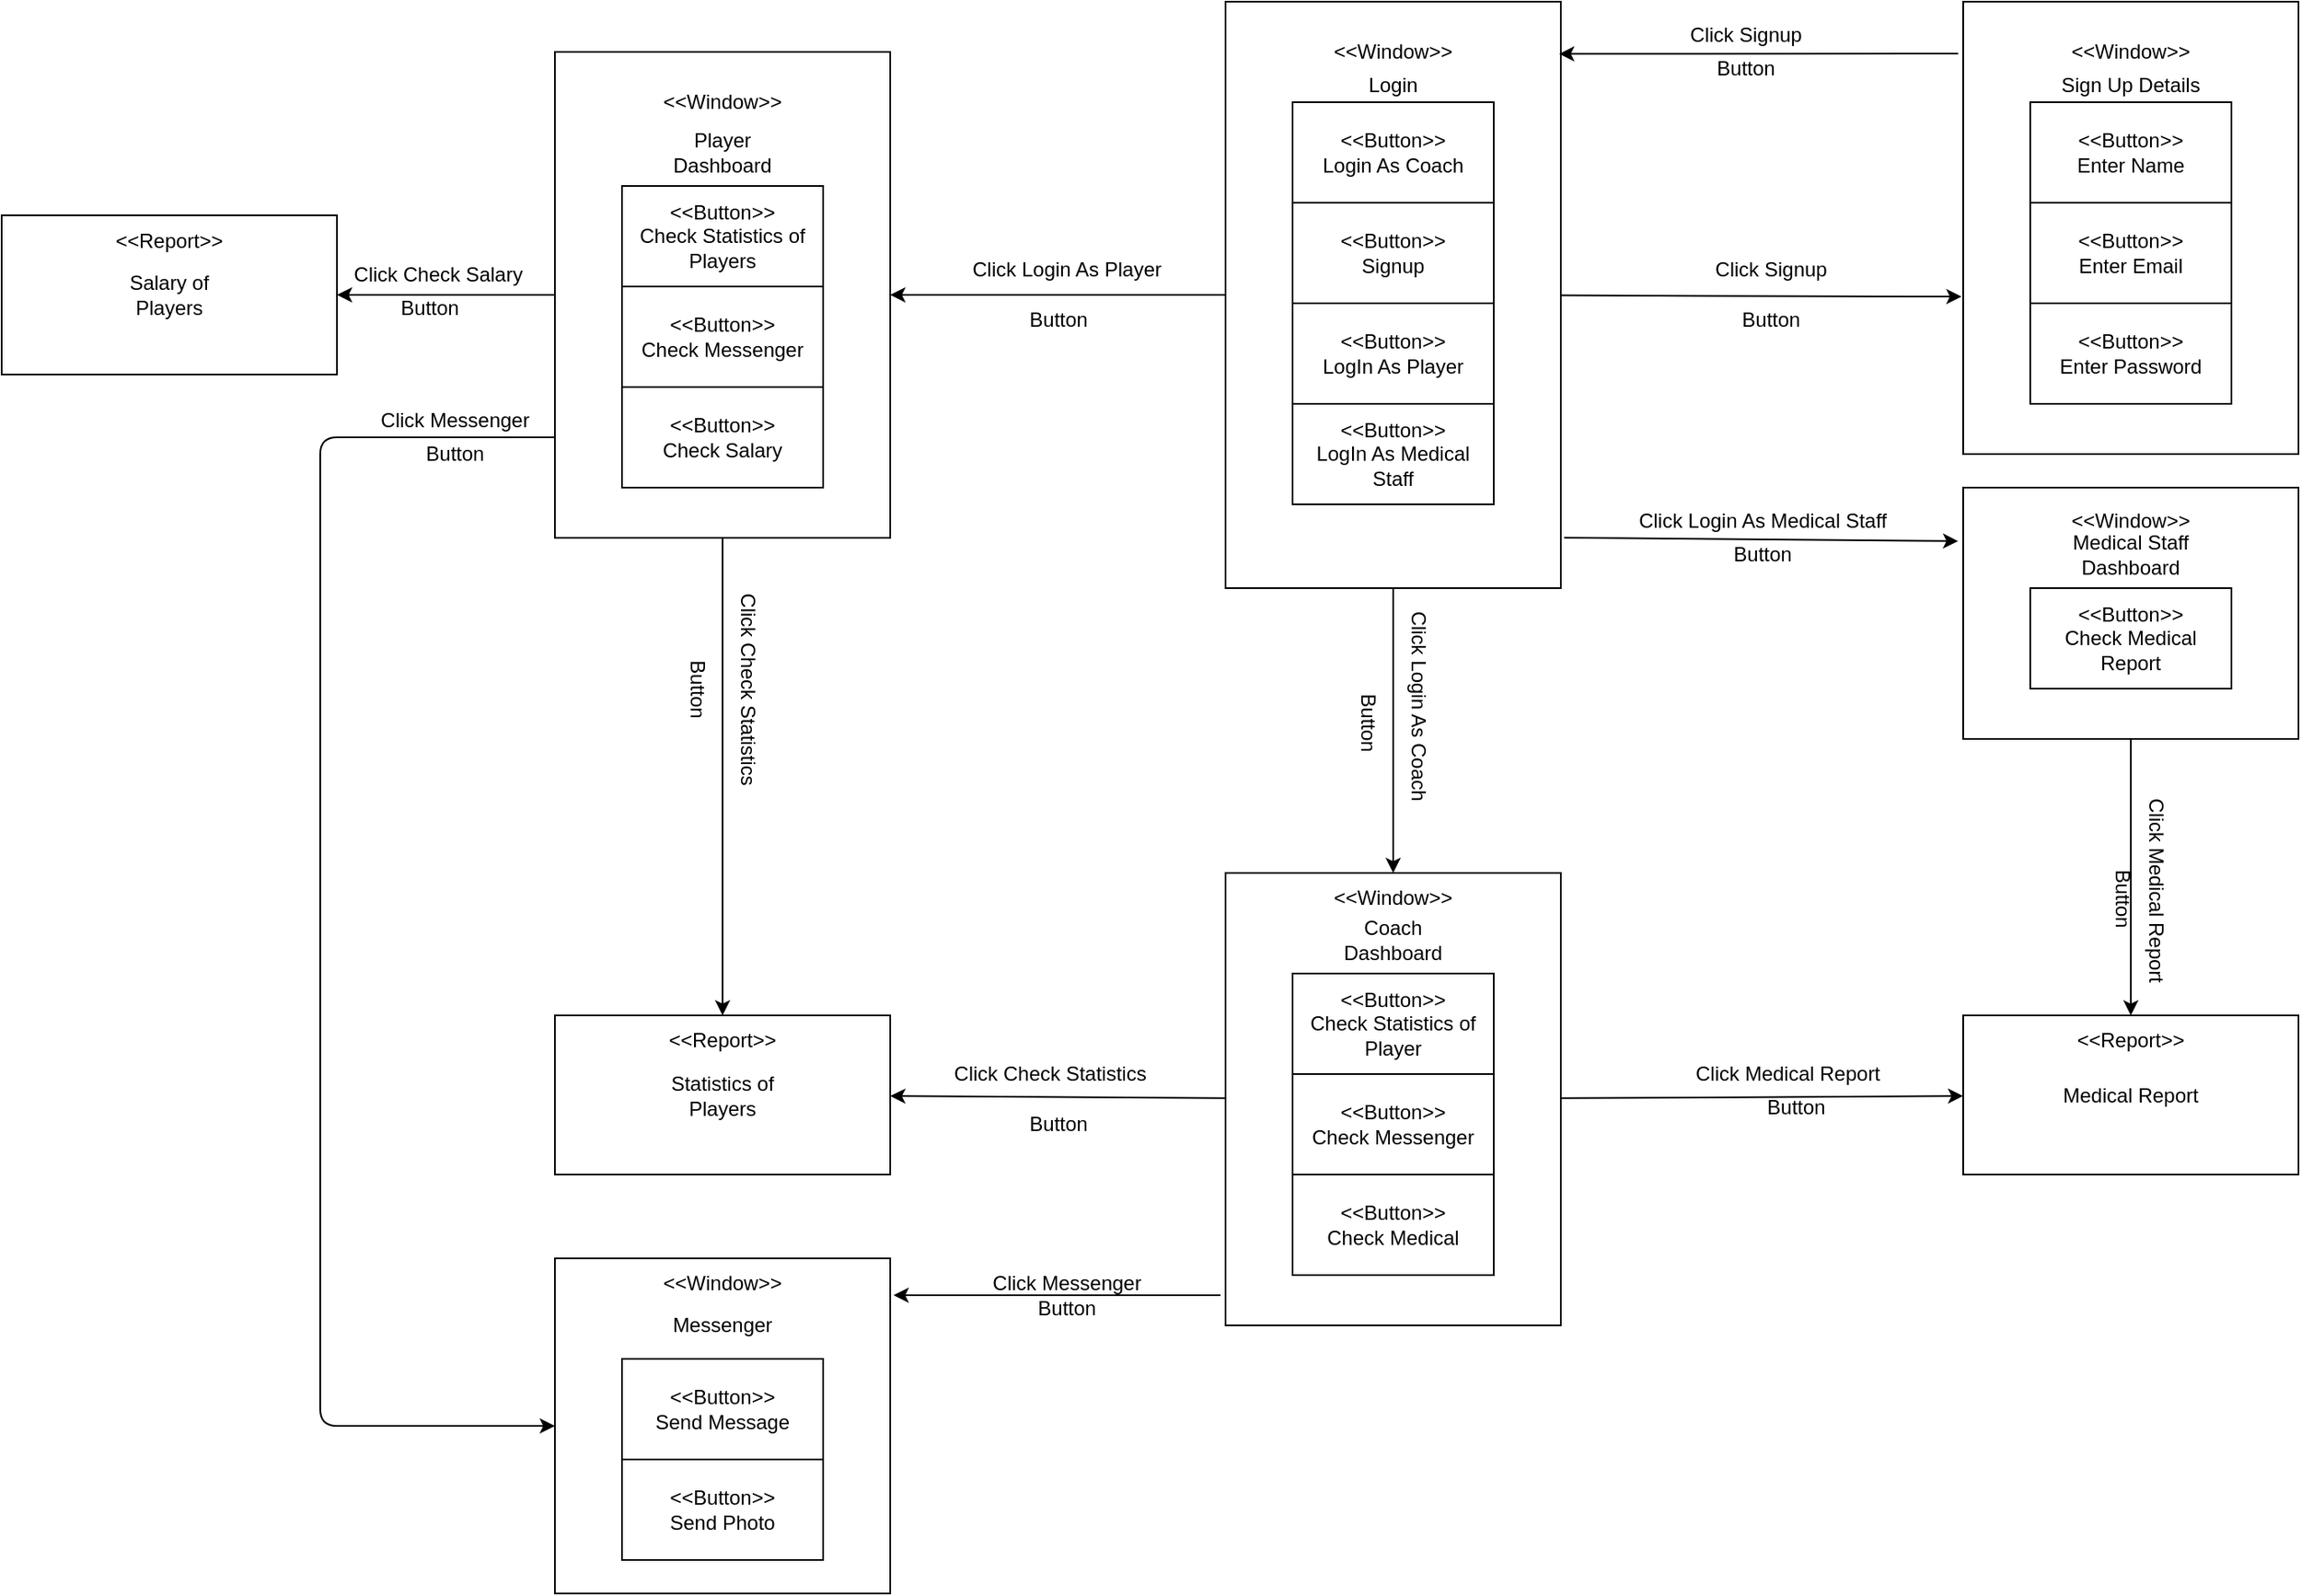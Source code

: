 <mxfile version="14.1.2" type="device"><diagram id="l41jHgInbr89FsRYdCCN" name="Page-1"><mxGraphModel dx="2272" dy="762" grid="1" gridSize="10" guides="1" tooltips="1" connect="1" arrows="1" fold="1" page="1" pageScale="1" pageWidth="850" pageHeight="1100" math="0" shadow="0"><root><mxCell id="0"/><mxCell id="1" parent="0"/><mxCell id="5-CYsEP6Nr8dq1pzCemJ-1" value="" style="rounded=0;whiteSpace=wrap;html=1;" vertex="1" parent="1"><mxGeometry x="340" y="80" width="200" height="350" as="geometry"/></mxCell><mxCell id="5-CYsEP6Nr8dq1pzCemJ-14" value="&amp;lt;&amp;lt;Button&amp;gt;&amp;gt;&lt;br&gt;Login As Coach" style="rounded=0;whiteSpace=wrap;html=1;" vertex="1" parent="1"><mxGeometry x="380" y="140" width="120" height="60" as="geometry"/></mxCell><mxCell id="5-CYsEP6Nr8dq1pzCemJ-15" value="&lt;span&gt;&amp;lt;&amp;lt;Button&amp;gt;&amp;gt;&lt;/span&gt;&lt;br&gt;Signup" style="rounded=0;whiteSpace=wrap;html=1;" vertex="1" parent="1"><mxGeometry x="380" y="200" width="120" height="60" as="geometry"/></mxCell><mxCell id="5-CYsEP6Nr8dq1pzCemJ-16" value="&amp;lt;&amp;lt;Button&amp;gt;&amp;gt;&lt;br&gt;LogIn As Player" style="rounded=0;whiteSpace=wrap;html=1;" vertex="1" parent="1"><mxGeometry x="380" y="260" width="120" height="60" as="geometry"/></mxCell><mxCell id="5-CYsEP6Nr8dq1pzCemJ-17" value="&amp;lt;&amp;lt;Window&amp;gt;&amp;gt;" style="text;html=1;strokeColor=none;fillColor=none;align=center;verticalAlign=middle;whiteSpace=wrap;rounded=0;" vertex="1" parent="1"><mxGeometry x="400" y="100" width="80" height="20" as="geometry"/></mxCell><mxCell id="5-CYsEP6Nr8dq1pzCemJ-18" value="Login" style="text;html=1;strokeColor=none;fillColor=none;align=center;verticalAlign=middle;whiteSpace=wrap;rounded=0;" vertex="1" parent="1"><mxGeometry x="395" y="120" width="90" height="20" as="geometry"/></mxCell><mxCell id="5-CYsEP6Nr8dq1pzCemJ-19" value="" style="rounded=0;whiteSpace=wrap;html=1;" vertex="1" parent="1"><mxGeometry x="780" y="370" width="200" height="150" as="geometry"/></mxCell><mxCell id="5-CYsEP6Nr8dq1pzCemJ-20" value="&amp;lt;&amp;lt;Button&amp;gt;&amp;gt;&lt;br&gt;Check Medical Report" style="rounded=0;whiteSpace=wrap;html=1;" vertex="1" parent="1"><mxGeometry x="820" y="430" width="120" height="60" as="geometry"/></mxCell><mxCell id="5-CYsEP6Nr8dq1pzCemJ-23" value="&amp;lt;&amp;lt;Window&amp;gt;&amp;gt;" style="text;html=1;strokeColor=none;fillColor=none;align=center;verticalAlign=middle;whiteSpace=wrap;rounded=0;" vertex="1" parent="1"><mxGeometry x="840" y="380" width="80" height="20" as="geometry"/></mxCell><mxCell id="5-CYsEP6Nr8dq1pzCemJ-24" value="Medical Staff&lt;br&gt;Dashboard" style="text;html=1;strokeColor=none;fillColor=none;align=center;verticalAlign=middle;whiteSpace=wrap;rounded=0;" vertex="1" parent="1"><mxGeometry x="835" y="400" width="90" height="20" as="geometry"/></mxCell><mxCell id="5-CYsEP6Nr8dq1pzCemJ-25" value="" style="rounded=0;whiteSpace=wrap;html=1;" vertex="1" parent="1"><mxGeometry x="-60" y="110" width="200" height="290" as="geometry"/></mxCell><mxCell id="5-CYsEP6Nr8dq1pzCemJ-26" value="&amp;lt;&amp;lt;Button&amp;gt;&amp;gt;&lt;br&gt;Check Statistics of Players" style="rounded=0;whiteSpace=wrap;html=1;" vertex="1" parent="1"><mxGeometry x="-20" y="190" width="120" height="60" as="geometry"/></mxCell><mxCell id="5-CYsEP6Nr8dq1pzCemJ-27" value="&lt;span&gt;&amp;lt;&amp;lt;Button&amp;gt;&amp;gt;&lt;/span&gt;&lt;br&gt;Check Messenger" style="rounded=0;whiteSpace=wrap;html=1;" vertex="1" parent="1"><mxGeometry x="-20" y="250" width="120" height="60" as="geometry"/></mxCell><mxCell id="5-CYsEP6Nr8dq1pzCemJ-28" value="&lt;span&gt;&amp;lt;&amp;lt;Button&amp;gt;&amp;gt;&lt;/span&gt;&lt;br&gt;&lt;span&gt;Check Salary&lt;/span&gt;" style="rounded=0;whiteSpace=wrap;html=1;" vertex="1" parent="1"><mxGeometry x="-20" y="310" width="120" height="60" as="geometry"/></mxCell><mxCell id="5-CYsEP6Nr8dq1pzCemJ-29" value="&amp;lt;&amp;lt;Window&amp;gt;&amp;gt;" style="text;html=1;strokeColor=none;fillColor=none;align=center;verticalAlign=middle;whiteSpace=wrap;rounded=0;" vertex="1" parent="1"><mxGeometry y="130" width="80" height="20" as="geometry"/></mxCell><mxCell id="5-CYsEP6Nr8dq1pzCemJ-30" value="Player Dashboard" style="text;html=1;strokeColor=none;fillColor=none;align=center;verticalAlign=middle;whiteSpace=wrap;rounded=0;" vertex="1" parent="1"><mxGeometry x="-5" y="160" width="90" height="20" as="geometry"/></mxCell><mxCell id="5-CYsEP6Nr8dq1pzCemJ-31" value="" style="rounded=0;whiteSpace=wrap;html=1;" vertex="1" parent="1"><mxGeometry x="340" y="600" width="200" height="270" as="geometry"/></mxCell><mxCell id="5-CYsEP6Nr8dq1pzCemJ-32" value="&amp;lt;&amp;lt;Button&amp;gt;&amp;gt;&lt;br&gt;Check Statistics of Player" style="rounded=0;whiteSpace=wrap;html=1;" vertex="1" parent="1"><mxGeometry x="380" y="660" width="120" height="60" as="geometry"/></mxCell><mxCell id="5-CYsEP6Nr8dq1pzCemJ-33" value="&lt;span&gt;&amp;lt;&amp;lt;Button&amp;gt;&amp;gt;&lt;/span&gt;&lt;br&gt;Check Messenger" style="rounded=0;whiteSpace=wrap;html=1;" vertex="1" parent="1"><mxGeometry x="380" y="720" width="120" height="60" as="geometry"/></mxCell><mxCell id="5-CYsEP6Nr8dq1pzCemJ-34" value="&lt;span&gt;&amp;lt;&amp;lt;Button&amp;gt;&amp;gt;&lt;/span&gt;&lt;br&gt;&lt;span&gt;Check Medical&lt;/span&gt;" style="rounded=0;whiteSpace=wrap;html=1;" vertex="1" parent="1"><mxGeometry x="380" y="780" width="120" height="60" as="geometry"/></mxCell><mxCell id="5-CYsEP6Nr8dq1pzCemJ-35" value="&amp;lt;&amp;lt;Window&amp;gt;&amp;gt;" style="text;html=1;strokeColor=none;fillColor=none;align=center;verticalAlign=middle;whiteSpace=wrap;rounded=0;" vertex="1" parent="1"><mxGeometry x="400" y="605" width="80" height="20" as="geometry"/></mxCell><mxCell id="5-CYsEP6Nr8dq1pzCemJ-36" value="Coach Dashboard" style="text;html=1;strokeColor=none;fillColor=none;align=center;verticalAlign=middle;whiteSpace=wrap;rounded=0;" vertex="1" parent="1"><mxGeometry x="395" y="630" width="90" height="20" as="geometry"/></mxCell><mxCell id="5-CYsEP6Nr8dq1pzCemJ-37" value="" style="rounded=0;whiteSpace=wrap;html=1;" vertex="1" parent="1"><mxGeometry x="780" y="80" width="200" height="270" as="geometry"/></mxCell><mxCell id="5-CYsEP6Nr8dq1pzCemJ-38" value="&amp;lt;&amp;lt;Button&amp;gt;&amp;gt;&lt;br&gt;Enter Name" style="rounded=0;whiteSpace=wrap;html=1;" vertex="1" parent="1"><mxGeometry x="820" y="140" width="120" height="60" as="geometry"/></mxCell><mxCell id="5-CYsEP6Nr8dq1pzCemJ-39" value="&lt;span&gt;&amp;lt;&amp;lt;Button&amp;gt;&amp;gt;&lt;/span&gt;&lt;br&gt;Enter Email" style="rounded=0;whiteSpace=wrap;html=1;" vertex="1" parent="1"><mxGeometry x="820" y="200" width="120" height="60" as="geometry"/></mxCell><mxCell id="5-CYsEP6Nr8dq1pzCemJ-40" value="&lt;span&gt;&amp;lt;&amp;lt;Button&amp;gt;&amp;gt;&lt;/span&gt;&lt;br&gt;&lt;span&gt;Enter Password&lt;/span&gt;" style="rounded=0;whiteSpace=wrap;html=1;" vertex="1" parent="1"><mxGeometry x="820" y="260" width="120" height="60" as="geometry"/></mxCell><mxCell id="5-CYsEP6Nr8dq1pzCemJ-41" value="&amp;lt;&amp;lt;Window&amp;gt;&amp;gt;" style="text;html=1;strokeColor=none;fillColor=none;align=center;verticalAlign=middle;whiteSpace=wrap;rounded=0;" vertex="1" parent="1"><mxGeometry x="840" y="100" width="80" height="20" as="geometry"/></mxCell><mxCell id="5-CYsEP6Nr8dq1pzCemJ-42" value="Sign Up Details" style="text;html=1;strokeColor=none;fillColor=none;align=center;verticalAlign=middle;whiteSpace=wrap;rounded=0;" vertex="1" parent="1"><mxGeometry x="835" y="120" width="90" height="20" as="geometry"/></mxCell><mxCell id="5-CYsEP6Nr8dq1pzCemJ-43" value="" style="endArrow=classic;html=1;entryX=-0.005;entryY=0.652;entryDx=0;entryDy=0;entryPerimeter=0;" edge="1" parent="1" source="5-CYsEP6Nr8dq1pzCemJ-1" target="5-CYsEP6Nr8dq1pzCemJ-37"><mxGeometry width="50" height="50" relative="1" as="geometry"><mxPoint x="400" y="440" as="sourcePoint"/><mxPoint x="450" y="390" as="targetPoint"/></mxGeometry></mxCell><mxCell id="5-CYsEP6Nr8dq1pzCemJ-44" value="Click Signup" style="text;html=1;align=center;verticalAlign=middle;resizable=0;points=[];autosize=1;" vertex="1" parent="1"><mxGeometry x="625" y="230" width="80" height="20" as="geometry"/></mxCell><mxCell id="5-CYsEP6Nr8dq1pzCemJ-45" value="Button" style="text;html=1;align=center;verticalAlign=middle;resizable=0;points=[];autosize=1;" vertex="1" parent="1"><mxGeometry x="640" y="260" width="50" height="20" as="geometry"/></mxCell><mxCell id="5-CYsEP6Nr8dq1pzCemJ-46" value="" style="endArrow=classic;html=1;exitX=-0.015;exitY=0.115;exitDx=0;exitDy=0;exitPerimeter=0;entryX=0.995;entryY=0.089;entryDx=0;entryDy=0;entryPerimeter=0;" edge="1" parent="1" source="5-CYsEP6Nr8dq1pzCemJ-37" target="5-CYsEP6Nr8dq1pzCemJ-1"><mxGeometry width="50" height="50" relative="1" as="geometry"><mxPoint x="550" y="225" as="sourcePoint"/><mxPoint x="610" y="320" as="targetPoint"/></mxGeometry></mxCell><mxCell id="5-CYsEP6Nr8dq1pzCemJ-47" value="Click Signup" style="text;html=1;align=center;verticalAlign=middle;resizable=0;points=[];autosize=1;" vertex="1" parent="1"><mxGeometry x="610" y="90" width="80" height="20" as="geometry"/></mxCell><mxCell id="5-CYsEP6Nr8dq1pzCemJ-48" value="Button" style="text;html=1;align=center;verticalAlign=middle;resizable=0;points=[];autosize=1;" vertex="1" parent="1"><mxGeometry x="625" y="110" width="50" height="20" as="geometry"/></mxCell><mxCell id="5-CYsEP6Nr8dq1pzCemJ-49" value="" style="endArrow=classic;html=1;" edge="1" parent="1" source="5-CYsEP6Nr8dq1pzCemJ-1" target="5-CYsEP6Nr8dq1pzCemJ-25"><mxGeometry width="50" height="50" relative="1" as="geometry"><mxPoint x="550" y="225" as="sourcePoint"/><mxPoint x="760" y="225" as="targetPoint"/></mxGeometry></mxCell><mxCell id="5-CYsEP6Nr8dq1pzCemJ-50" value="" style="endArrow=classic;html=1;" edge="1" parent="1" source="5-CYsEP6Nr8dq1pzCemJ-1" target="5-CYsEP6Nr8dq1pzCemJ-31"><mxGeometry width="50" height="50" relative="1" as="geometry"><mxPoint x="465" y="390.001" as="sourcePoint"/><mxPoint x="385" y="472.859" as="targetPoint"/></mxGeometry></mxCell><mxCell id="5-CYsEP6Nr8dq1pzCemJ-51" value="" style="endArrow=classic;html=1;exitX=1.01;exitY=0.914;exitDx=0;exitDy=0;exitPerimeter=0;entryX=-0.015;entryY=0.213;entryDx=0;entryDy=0;entryPerimeter=0;" edge="1" parent="1" source="5-CYsEP6Nr8dq1pzCemJ-1" target="5-CYsEP6Nr8dq1pzCemJ-19"><mxGeometry width="50" height="50" relative="1" as="geometry"><mxPoint x="360" y="338.571" as="sourcePoint"/><mxPoint x="280" y="421.429" as="targetPoint"/></mxGeometry></mxCell><mxCell id="5-CYsEP6Nr8dq1pzCemJ-52" value="&amp;lt;&amp;lt;Button&amp;gt;&amp;gt;&lt;br&gt;LogIn As Medical Staff" style="rounded=0;whiteSpace=wrap;html=1;" vertex="1" parent="1"><mxGeometry x="380" y="320" width="120" height="60" as="geometry"/></mxCell><mxCell id="5-CYsEP6Nr8dq1pzCemJ-54" value="Click Login As Player" style="text;html=1;align=center;verticalAlign=middle;resizable=0;points=[];autosize=1;rotation=0;" vertex="1" parent="1"><mxGeometry x="180" y="230" width="130" height="20" as="geometry"/></mxCell><mxCell id="5-CYsEP6Nr8dq1pzCemJ-55" value="Button" style="text;html=1;align=center;verticalAlign=middle;resizable=0;points=[];autosize=1;rotation=0;" vertex="1" parent="1"><mxGeometry x="215" y="260" width="50" height="20" as="geometry"/></mxCell><mxCell id="5-CYsEP6Nr8dq1pzCemJ-62" value="" style="rounded=0;whiteSpace=wrap;html=1;" vertex="1" parent="1"><mxGeometry x="-60" y="830" width="200" height="200" as="geometry"/></mxCell><mxCell id="5-CYsEP6Nr8dq1pzCemJ-63" value="&amp;lt;&amp;lt;Button&amp;gt;&amp;gt;&lt;br&gt;Send Message" style="rounded=0;whiteSpace=wrap;html=1;" vertex="1" parent="1"><mxGeometry x="-20" y="890" width="120" height="60" as="geometry"/></mxCell><mxCell id="5-CYsEP6Nr8dq1pzCemJ-64" value="&lt;span&gt;&amp;lt;&amp;lt;Button&amp;gt;&amp;gt;&lt;/span&gt;&lt;br&gt;Send Photo" style="rounded=0;whiteSpace=wrap;html=1;" vertex="1" parent="1"><mxGeometry x="-20" y="950" width="120" height="60" as="geometry"/></mxCell><mxCell id="5-CYsEP6Nr8dq1pzCemJ-66" value="&amp;lt;&amp;lt;Window&amp;gt;&amp;gt;" style="text;html=1;strokeColor=none;fillColor=none;align=center;verticalAlign=middle;whiteSpace=wrap;rounded=0;" vertex="1" parent="1"><mxGeometry y="835" width="80" height="20" as="geometry"/></mxCell><mxCell id="5-CYsEP6Nr8dq1pzCemJ-67" value="Messenger" style="text;html=1;strokeColor=none;fillColor=none;align=center;verticalAlign=middle;whiteSpace=wrap;rounded=0;" vertex="1" parent="1"><mxGeometry x="-5" y="860" width="90" height="20" as="geometry"/></mxCell><mxCell id="5-CYsEP6Nr8dq1pzCemJ-80" value="" style="rounded=0;whiteSpace=wrap;html=1;" vertex="1" parent="1"><mxGeometry x="-390" y="207.5" width="200" height="95" as="geometry"/></mxCell><mxCell id="5-CYsEP6Nr8dq1pzCemJ-84" value="&amp;lt;&amp;lt;Report&amp;gt;&amp;gt;" style="text;html=1;strokeColor=none;fillColor=none;align=center;verticalAlign=middle;whiteSpace=wrap;rounded=0;" vertex="1" parent="1"><mxGeometry x="-330" y="212.5" width="80" height="20" as="geometry"/></mxCell><mxCell id="5-CYsEP6Nr8dq1pzCemJ-85" value="Salary of Players" style="text;html=1;strokeColor=none;fillColor=none;align=center;verticalAlign=middle;whiteSpace=wrap;rounded=0;" vertex="1" parent="1"><mxGeometry x="-335" y="237.5" width="90" height="35" as="geometry"/></mxCell><mxCell id="5-CYsEP6Nr8dq1pzCemJ-86" value="" style="endArrow=classic;html=1;" edge="1" parent="1" source="5-CYsEP6Nr8dq1pzCemJ-25" target="5-CYsEP6Nr8dq1pzCemJ-80"><mxGeometry width="50" height="50" relative="1" as="geometry"><mxPoint x="350" y="328.415" as="sourcePoint"/><mxPoint x="140" y="461.585" as="targetPoint"/></mxGeometry></mxCell><mxCell id="5-CYsEP6Nr8dq1pzCemJ-87" value="Click Check Salary" style="text;html=1;align=center;verticalAlign=middle;resizable=0;points=[];autosize=1;" vertex="1" parent="1"><mxGeometry x="-190" y="232.5" width="120" height="20" as="geometry"/></mxCell><mxCell id="5-CYsEP6Nr8dq1pzCemJ-90" value="Button" style="text;html=1;align=center;verticalAlign=middle;resizable=0;points=[];autosize=1;" vertex="1" parent="1"><mxGeometry x="-160" y="252.5" width="50" height="20" as="geometry"/></mxCell><mxCell id="5-CYsEP6Nr8dq1pzCemJ-91" value="" style="rounded=0;whiteSpace=wrap;html=1;" vertex="1" parent="1"><mxGeometry x="-60" y="685" width="200" height="95" as="geometry"/></mxCell><mxCell id="5-CYsEP6Nr8dq1pzCemJ-92" value="&amp;lt;&amp;lt;Report&amp;gt;&amp;gt;" style="text;html=1;strokeColor=none;fillColor=none;align=center;verticalAlign=middle;whiteSpace=wrap;rounded=0;" vertex="1" parent="1"><mxGeometry y="690" width="80" height="20" as="geometry"/></mxCell><mxCell id="5-CYsEP6Nr8dq1pzCemJ-93" value="Statistics of Players" style="text;html=1;strokeColor=none;fillColor=none;align=center;verticalAlign=middle;whiteSpace=wrap;rounded=0;" vertex="1" parent="1"><mxGeometry x="-5" y="715" width="90" height="35" as="geometry"/></mxCell><mxCell id="5-CYsEP6Nr8dq1pzCemJ-94" value="" style="endArrow=classic;html=1;" edge="1" parent="1" source="5-CYsEP6Nr8dq1pzCemJ-25" target="5-CYsEP6Nr8dq1pzCemJ-91"><mxGeometry width="50" height="50" relative="1" as="geometry"><mxPoint x="-60" y="524.324" as="sourcePoint"/><mxPoint x="-230" y="523.176" as="targetPoint"/></mxGeometry></mxCell><mxCell id="5-CYsEP6Nr8dq1pzCemJ-95" value="" style="endArrow=classic;html=1;" edge="1" parent="1" source="5-CYsEP6Nr8dq1pzCemJ-31" target="5-CYsEP6Nr8dq1pzCemJ-91"><mxGeometry width="50" height="50" relative="1" as="geometry"><mxPoint x="-50" y="534.324" as="sourcePoint"/><mxPoint x="270" y="630" as="targetPoint"/></mxGeometry></mxCell><mxCell id="5-CYsEP6Nr8dq1pzCemJ-96" value="Click Check Statistics" style="text;html=1;align=center;verticalAlign=middle;resizable=0;points=[];autosize=1;rotation=0;" vertex="1" parent="1"><mxGeometry x="170" y="710" width="130" height="20" as="geometry"/></mxCell><mxCell id="5-CYsEP6Nr8dq1pzCemJ-97" value="Button" style="text;html=1;align=center;verticalAlign=middle;resizable=0;points=[];autosize=1;rotation=0;" vertex="1" parent="1"><mxGeometry x="215" y="740" width="50" height="20" as="geometry"/></mxCell><mxCell id="5-CYsEP6Nr8dq1pzCemJ-99" value="Click Check Statistics" style="text;html=1;align=center;verticalAlign=middle;resizable=0;points=[];autosize=1;rotation=90;" vertex="1" parent="1"><mxGeometry x="-10" y="480" width="130" height="20" as="geometry"/></mxCell><mxCell id="5-CYsEP6Nr8dq1pzCemJ-100" value="Button" style="text;html=1;align=center;verticalAlign=middle;resizable=0;points=[];autosize=1;rotation=90;" vertex="1" parent="1"><mxGeometry y="480" width="50" height="20" as="geometry"/></mxCell><mxCell id="5-CYsEP6Nr8dq1pzCemJ-101" value="" style="endArrow=classic;html=1;exitX=0;exitY=0.793;exitDx=0;exitDy=0;exitPerimeter=0;" edge="1" parent="1" source="5-CYsEP6Nr8dq1pzCemJ-25" target="5-CYsEP6Nr8dq1pzCemJ-62"><mxGeometry width="50" height="50" relative="1" as="geometry"><mxPoint x="43.791" y="670" as="sourcePoint"/><mxPoint x="48.758" y="860" as="targetPoint"/><Array as="points"><mxPoint x="-200" y="340"/><mxPoint x="-200" y="930"/></Array></mxGeometry></mxCell><mxCell id="5-CYsEP6Nr8dq1pzCemJ-102" value="Click Messenger" style="text;html=1;align=center;verticalAlign=middle;resizable=0;points=[];autosize=1;rotation=0;" vertex="1" parent="1"><mxGeometry x="-170" y="320" width="100" height="20" as="geometry"/></mxCell><mxCell id="5-CYsEP6Nr8dq1pzCemJ-103" value="Button" style="text;html=1;align=center;verticalAlign=middle;resizable=0;points=[];autosize=1;rotation=0;" vertex="1" parent="1"><mxGeometry x="-145" y="340" width="50" height="20" as="geometry"/></mxCell><mxCell id="5-CYsEP6Nr8dq1pzCemJ-104" value="" style="endArrow=classic;html=1;entryX=1.01;entryY=0.11;entryDx=0;entryDy=0;entryPerimeter=0;" edge="1" parent="1" target="5-CYsEP6Nr8dq1pzCemJ-62"><mxGeometry width="50" height="50" relative="1" as="geometry"><mxPoint x="337" y="852" as="sourcePoint"/><mxPoint x="-50" y="1179.091" as="targetPoint"/><Array as="points"/></mxGeometry></mxCell><mxCell id="5-CYsEP6Nr8dq1pzCemJ-105" value="Click Messenger" style="text;html=1;align=center;verticalAlign=middle;resizable=0;points=[];autosize=1;rotation=0;" vertex="1" parent="1"><mxGeometry x="195" y="835" width="100" height="20" as="geometry"/></mxCell><mxCell id="5-CYsEP6Nr8dq1pzCemJ-106" value="Button" style="text;html=1;align=center;verticalAlign=middle;resizable=0;points=[];autosize=1;rotation=0;" vertex="1" parent="1"><mxGeometry x="220" y="850" width="50" height="20" as="geometry"/></mxCell><mxCell id="5-CYsEP6Nr8dq1pzCemJ-108" value="" style="rounded=0;whiteSpace=wrap;html=1;" vertex="1" parent="1"><mxGeometry x="780" y="685" width="200" height="95" as="geometry"/></mxCell><mxCell id="5-CYsEP6Nr8dq1pzCemJ-109" value="&amp;lt;&amp;lt;Report&amp;gt;&amp;gt;" style="text;html=1;strokeColor=none;fillColor=none;align=center;verticalAlign=middle;whiteSpace=wrap;rounded=0;" vertex="1" parent="1"><mxGeometry x="840" y="690" width="80" height="20" as="geometry"/></mxCell><mxCell id="5-CYsEP6Nr8dq1pzCemJ-110" value="Medical Report" style="text;html=1;strokeColor=none;fillColor=none;align=center;verticalAlign=middle;whiteSpace=wrap;rounded=0;" vertex="1" parent="1"><mxGeometry x="835" y="715" width="90" height="35" as="geometry"/></mxCell><mxCell id="5-CYsEP6Nr8dq1pzCemJ-111" value="" style="endArrow=classic;html=1;" edge="1" parent="1" source="5-CYsEP6Nr8dq1pzCemJ-31" target="5-CYsEP6Nr8dq1pzCemJ-108"><mxGeometry width="50" height="50" relative="1" as="geometry"><mxPoint x="350" y="718.125" as="sourcePoint"/><mxPoint x="125.248" y="860" as="targetPoint"/></mxGeometry></mxCell><mxCell id="5-CYsEP6Nr8dq1pzCemJ-112" value="Click Medical Report" style="text;html=1;align=center;verticalAlign=middle;resizable=0;points=[];autosize=1;" vertex="1" parent="1"><mxGeometry x="610" y="710" width="130" height="20" as="geometry"/></mxCell><mxCell id="5-CYsEP6Nr8dq1pzCemJ-113" value="Button" style="text;html=1;align=center;verticalAlign=middle;resizable=0;points=[];autosize=1;rotation=90;" vertex="1" parent="1"><mxGeometry x="850" y="605" width="50" height="20" as="geometry"/></mxCell><mxCell id="5-CYsEP6Nr8dq1pzCemJ-114" value="" style="endArrow=classic;html=1;" edge="1" parent="1" source="5-CYsEP6Nr8dq1pzCemJ-19" target="5-CYsEP6Nr8dq1pzCemJ-108"><mxGeometry width="50" height="50" relative="1" as="geometry"><mxPoint x="550" y="679.5" as="sourcePoint"/><mxPoint x="850" y="753" as="targetPoint"/></mxGeometry></mxCell><mxCell id="5-CYsEP6Nr8dq1pzCemJ-115" value="Click Medical Report" style="text;html=1;align=center;verticalAlign=middle;resizable=0;points=[];autosize=1;rotation=90;" vertex="1" parent="1"><mxGeometry x="830" y="600" width="130" height="20" as="geometry"/></mxCell><mxCell id="5-CYsEP6Nr8dq1pzCemJ-116" value="Button" style="text;html=1;align=center;verticalAlign=middle;resizable=0;points=[];autosize=1;" vertex="1" parent="1"><mxGeometry x="655" y="730" width="50" height="20" as="geometry"/></mxCell><mxCell id="5-CYsEP6Nr8dq1pzCemJ-119" value="Click Login As Coach" style="text;html=1;align=center;verticalAlign=middle;resizable=0;points=[];autosize=1;rotation=90;" vertex="1" parent="1"><mxGeometry x="390" y="490" width="130" height="20" as="geometry"/></mxCell><mxCell id="5-CYsEP6Nr8dq1pzCemJ-120" value="Button" style="text;html=1;align=center;verticalAlign=middle;resizable=0;points=[];autosize=1;rotation=90;" vertex="1" parent="1"><mxGeometry x="400" y="500" width="50" height="20" as="geometry"/></mxCell><mxCell id="5-CYsEP6Nr8dq1pzCemJ-122" value="Click Login As Medical Staff" style="text;html=1;align=center;verticalAlign=middle;resizable=0;points=[];autosize=1;rotation=0;" vertex="1" parent="1"><mxGeometry x="580" y="380" width="160" height="20" as="geometry"/></mxCell><mxCell id="5-CYsEP6Nr8dq1pzCemJ-123" value="Button" style="text;html=1;align=center;verticalAlign=middle;resizable=0;points=[];autosize=1;rotation=0;" vertex="1" parent="1"><mxGeometry x="635" y="400" width="50" height="20" as="geometry"/></mxCell></root></mxGraphModel></diagram></mxfile>